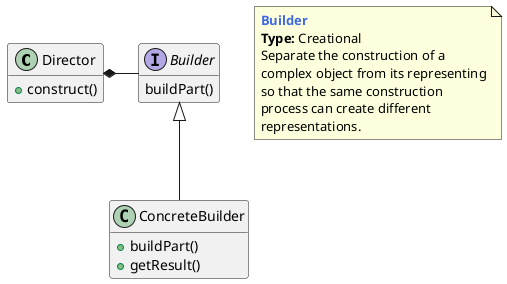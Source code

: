 /' BUILDER '/

@startuml

class Director {
    + construct()
}

interface Builder {
    buildPart()
}

class ConcreteBuilder {
    + buildPart()
    + getResult()
}

hide empty members

Director *- Builder
Builder <|-- ConcreteBuilder

note as N1
    <b><color:royalBlue>Builder</color></b>
    <b>Type:</b> Creational
    Separate the construction of a
    complex object from its representing
    so that the same construction
    process can create different
    representations.
end note

@enduml
